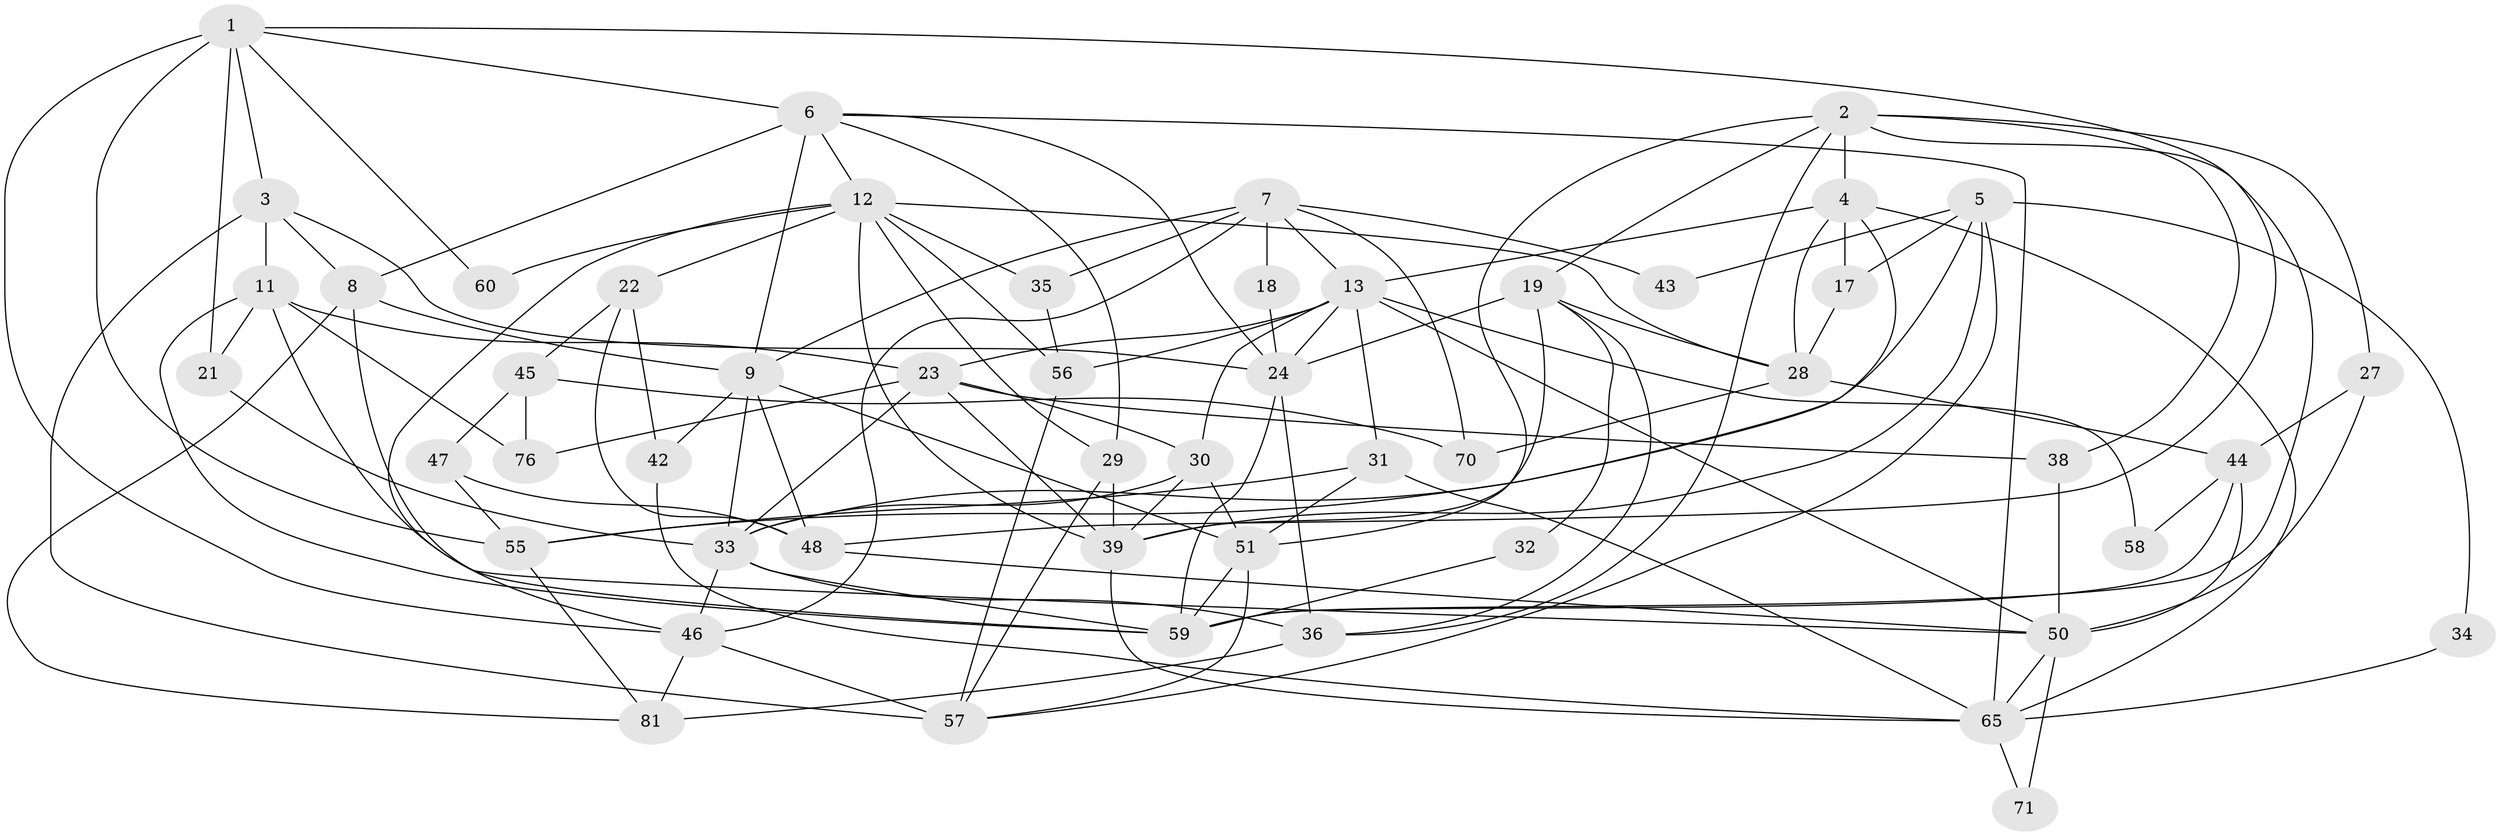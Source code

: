 // original degree distribution, {7: 0.06097560975609756, 2: 0.14634146341463414, 4: 0.2682926829268293, 5: 0.15853658536585366, 3: 0.2682926829268293, 6: 0.08536585365853659, 8: 0.012195121951219513}
// Generated by graph-tools (version 1.1) at 2025/11/02/27/25 16:11:18]
// undirected, 51 vertices, 127 edges
graph export_dot {
graph [start="1"]
  node [color=gray90,style=filled];
  1 [super="+16"];
  2 [super="+20"];
  3 [super="+10"];
  4 [super="+49"];
  5 [super="+15"];
  6 [super="+14"];
  7 [super="+80"];
  8 [super="+63"];
  9 [super="+40"];
  11 [super="+25"];
  12 [super="+67"];
  13 [super="+78"];
  17;
  18;
  19 [super="+75"];
  21;
  22 [super="+69"];
  23 [super="+26"];
  24 [super="+37"];
  27;
  28 [super="+74"];
  29 [super="+53"];
  30;
  31;
  32;
  33 [super="+52"];
  34;
  35;
  36 [super="+72"];
  38;
  39 [super="+41"];
  42;
  43;
  44 [super="+73"];
  45 [super="+68"];
  46 [super="+61"];
  47;
  48;
  50 [super="+79"];
  51 [super="+54"];
  55 [super="+66"];
  56 [super="+82"];
  57 [super="+62"];
  58;
  59 [super="+64"];
  60;
  65 [super="+77"];
  70;
  71;
  76;
  81;
  1 -- 21;
  1 -- 46;
  1 -- 55 [weight=2];
  1 -- 60;
  1 -- 3;
  1 -- 48;
  1 -- 6;
  2 -- 38;
  2 -- 19;
  2 -- 51;
  2 -- 27;
  2 -- 59;
  2 -- 36;
  2 -- 4;
  3 -- 8;
  3 -- 57 [weight=2];
  3 -- 11;
  3 -- 24;
  4 -- 28;
  4 -- 13;
  4 -- 33;
  4 -- 65;
  4 -- 17;
  5 -- 17;
  5 -- 34;
  5 -- 55;
  5 -- 39;
  5 -- 57;
  5 -- 43;
  6 -- 8;
  6 -- 9 [weight=2];
  6 -- 12;
  6 -- 65;
  6 -- 24;
  6 -- 29;
  7 -- 18;
  7 -- 70;
  7 -- 35;
  7 -- 43;
  7 -- 13;
  7 -- 46;
  7 -- 9;
  8 -- 81;
  8 -- 9;
  8 -- 59;
  9 -- 48;
  9 -- 33;
  9 -- 51;
  9 -- 42;
  11 -- 76;
  11 -- 21;
  11 -- 23;
  11 -- 59;
  11 -- 50;
  12 -- 22;
  12 -- 60;
  12 -- 29;
  12 -- 35;
  12 -- 56;
  12 -- 28;
  12 -- 46;
  12 -- 39;
  13 -- 31;
  13 -- 56;
  13 -- 24;
  13 -- 58;
  13 -- 30;
  13 -- 23;
  13 -- 50;
  17 -- 28;
  18 -- 24;
  19 -- 36;
  19 -- 28 [weight=2];
  19 -- 32;
  19 -- 24;
  19 -- 39;
  21 -- 33;
  22 -- 48;
  22 -- 42;
  22 -- 45;
  23 -- 30;
  23 -- 38;
  23 -- 33;
  23 -- 39;
  23 -- 76;
  24 -- 59;
  24 -- 36 [weight=2];
  27 -- 44;
  27 -- 50;
  28 -- 70;
  28 -- 44;
  29 -- 57;
  29 -- 39;
  30 -- 51;
  30 -- 33;
  30 -- 39;
  31 -- 65;
  31 -- 51;
  31 -- 55;
  32 -- 59;
  33 -- 36;
  33 -- 59;
  33 -- 46;
  34 -- 65;
  35 -- 56;
  36 -- 81;
  38 -- 50;
  39 -- 65;
  42 -- 65;
  44 -- 50;
  44 -- 58;
  44 -- 59;
  45 -- 70;
  45 -- 76;
  45 -- 47;
  46 -- 81;
  46 -- 57;
  47 -- 48;
  47 -- 55;
  48 -- 50;
  50 -- 65;
  50 -- 71;
  51 -- 57;
  51 -- 59;
  55 -- 81;
  56 -- 57;
  65 -- 71;
}
